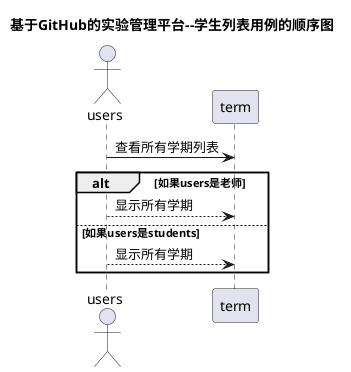 @startuml
title 基于GitHub的实验管理平台--学生列表用例的顺序图
actor users
users -> term: 查看所有学期列表
alt 如果users是老师
	users --> term:显示所有学期
else 如果users是students
    users --> term:显示所有学期
end

@enduml